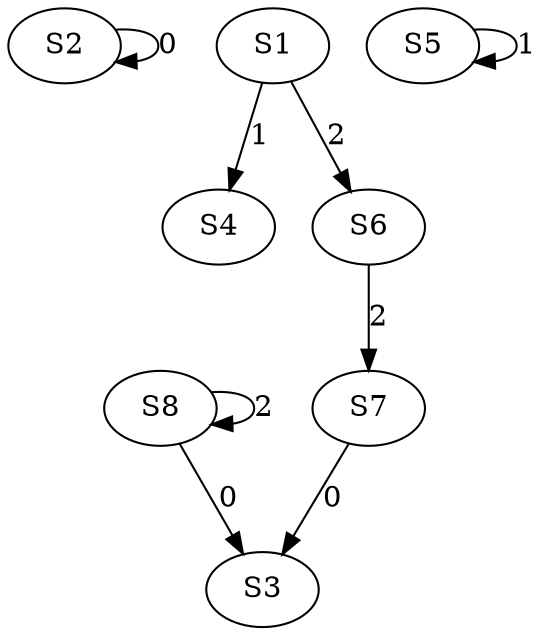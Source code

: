 strict digraph {
	S2 -> S2 [ label = 0 ];
	S7 -> S3 [ label = 0 ];
	S1 -> S4 [ label = 1 ];
	S5 -> S5 [ label = 1 ];
	S1 -> S6 [ label = 2 ];
	S6 -> S7 [ label = 2 ];
	S8 -> S8 [ label = 2 ];
	S8 -> S3 [ label = 0 ];
}